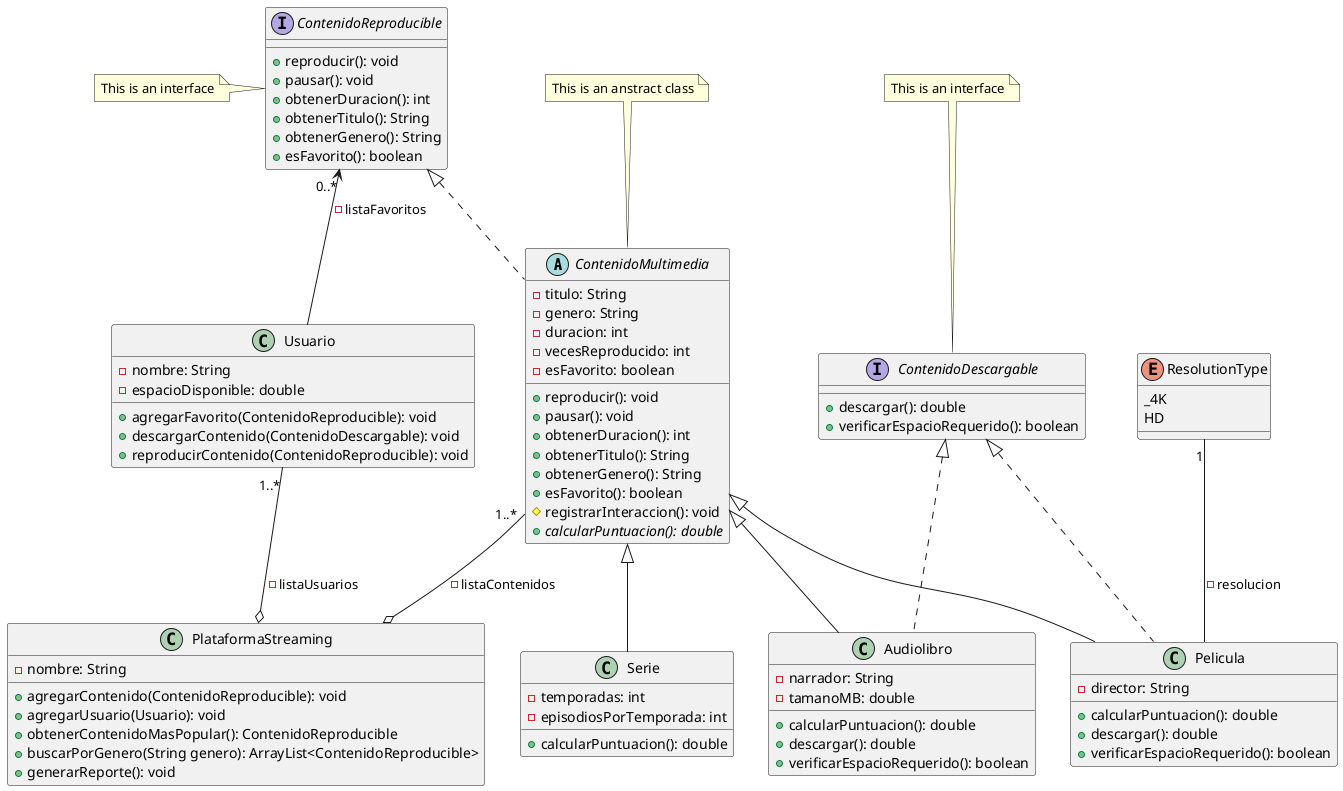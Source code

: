 @startuml
'https://plantuml.com/class-diagram


abstract class  ContenidoMultimedia{
-titulo: String
-genero: String
-duracion: int
-vecesReproducido: int
-esFavorito: boolean

+reproducir(): void
+pausar(): void
+obtenerDuracion(): int
+obtenerTitulo(): String
+obtenerGenero(): String
+esFavorito(): boolean
#registrarInteraccion(): void
{abstract} +calcularPuntuacion(): double
}

note top of ContenidoMultimedia: This is an anstract class

interface ContenidoReproducible {
+reproducir(): void
+pausar(): void
+obtenerDuracion(): int
+obtenerTitulo(): String
+obtenerGenero(): String
+esFavorito(): boolean
}

note left of ContenidoReproducible: This is an interface

interface ContenidoDescargable{
+descargar(): double
+verificarEspacioRequerido(): boolean
}

note top of ContenidoDescargable: This is an interface

class Pelicula{
-director: String

+calcularPuntuacion(): double
+descargar(): double
+verificarEspacioRequerido(): boolean
}

class Serie{
-temporadas: int
-episodiosPorTemporada: int

+calcularPuntuacion(): double
}

class Audiolibro{
-narrador: String
-tamanoMB: double

+calcularPuntuacion(): double
+descargar(): double
+verificarEspacioRequerido(): boolean
}

class Usuario{
-nombre: String
-espacioDisponible: double

+agregarFavorito(ContenidoReproducible): void
+descargarContenido(ContenidoDescargable): void
+reproducirContenido(ContenidoReproducible): void
}


class PlataformaStreaming{
-nombre: String

+agregarContenido(ContenidoReproducible): void
+agregarUsuario(Usuario): void
+obtenerContenidoMasPopular(): ContenidoReproducible
+buscarPorGenero(String genero): ArrayList<ContenidoReproducible>
+generarReporte(): void
}

enum ResolutionType{
    _4K
    HD
}

ContenidoReproducible <|.. ContenidoMultimedia


ContenidoMultimedia <|-- Pelicula
ContenidoDescargable <|.. Pelicula

ContenidoMultimedia <|-- Serie

ContenidoMultimedia <|-- Audiolibro
ContenidoDescargable <|.. Audiolibro

ContenidoReproducible "0..*" <-- Usuario : -listaFavoritos

ContenidoMultimedia "1..*" --o PlataformaStreaming: -listaContenidos
Usuario "1..*" --o PlataformaStreaming: -listaUsuarios

ResolutionType "1" -- Pelicula: -resolucion

@enduml